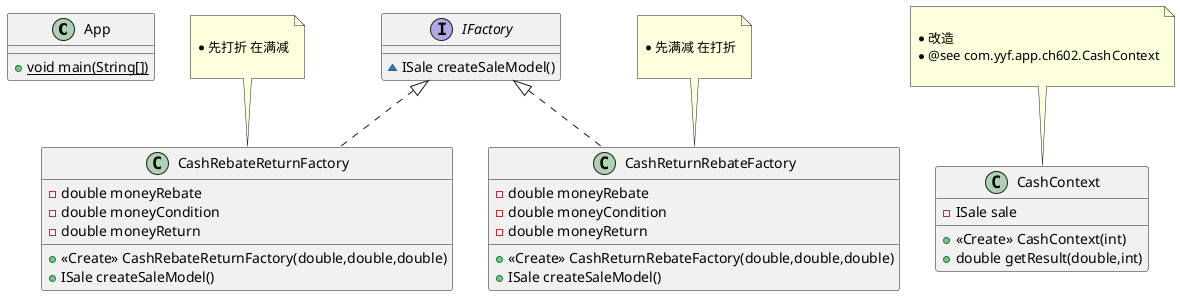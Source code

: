 @startuml
class App {
+ {static} void main(String[])
}
class CashRebateReturnFactory {
- double moneyRebate
- double moneyCondition
- double moneyReturn
+ <<Create>> CashRebateReturnFactory(double,double,double)
+ ISale createSaleModel()
}
note top of CashRebateReturnFactory

 * 先打折 在满减
 
end note

class CashReturnRebateFactory {
- double moneyRebate
- double moneyCondition
- double moneyReturn
+ <<Create>> CashReturnRebateFactory(double,double,double)
+ ISale createSaleModel()
}
note top of CashReturnRebateFactory

 * 先满减 在打折
 
end note

class CashContext {
- ISale sale
+ <<Create>> CashContext(int)
+ double getResult(double,int)
}
note top of CashContext

 * 改造
 * @see com.yyf.app.ch602.CashContext
 
end note

interface IFactory {
~ ISale createSaleModel()
}


IFactory <|.. CashRebateReturnFactory
IFactory <|.. CashReturnRebateFactory
@enduml
